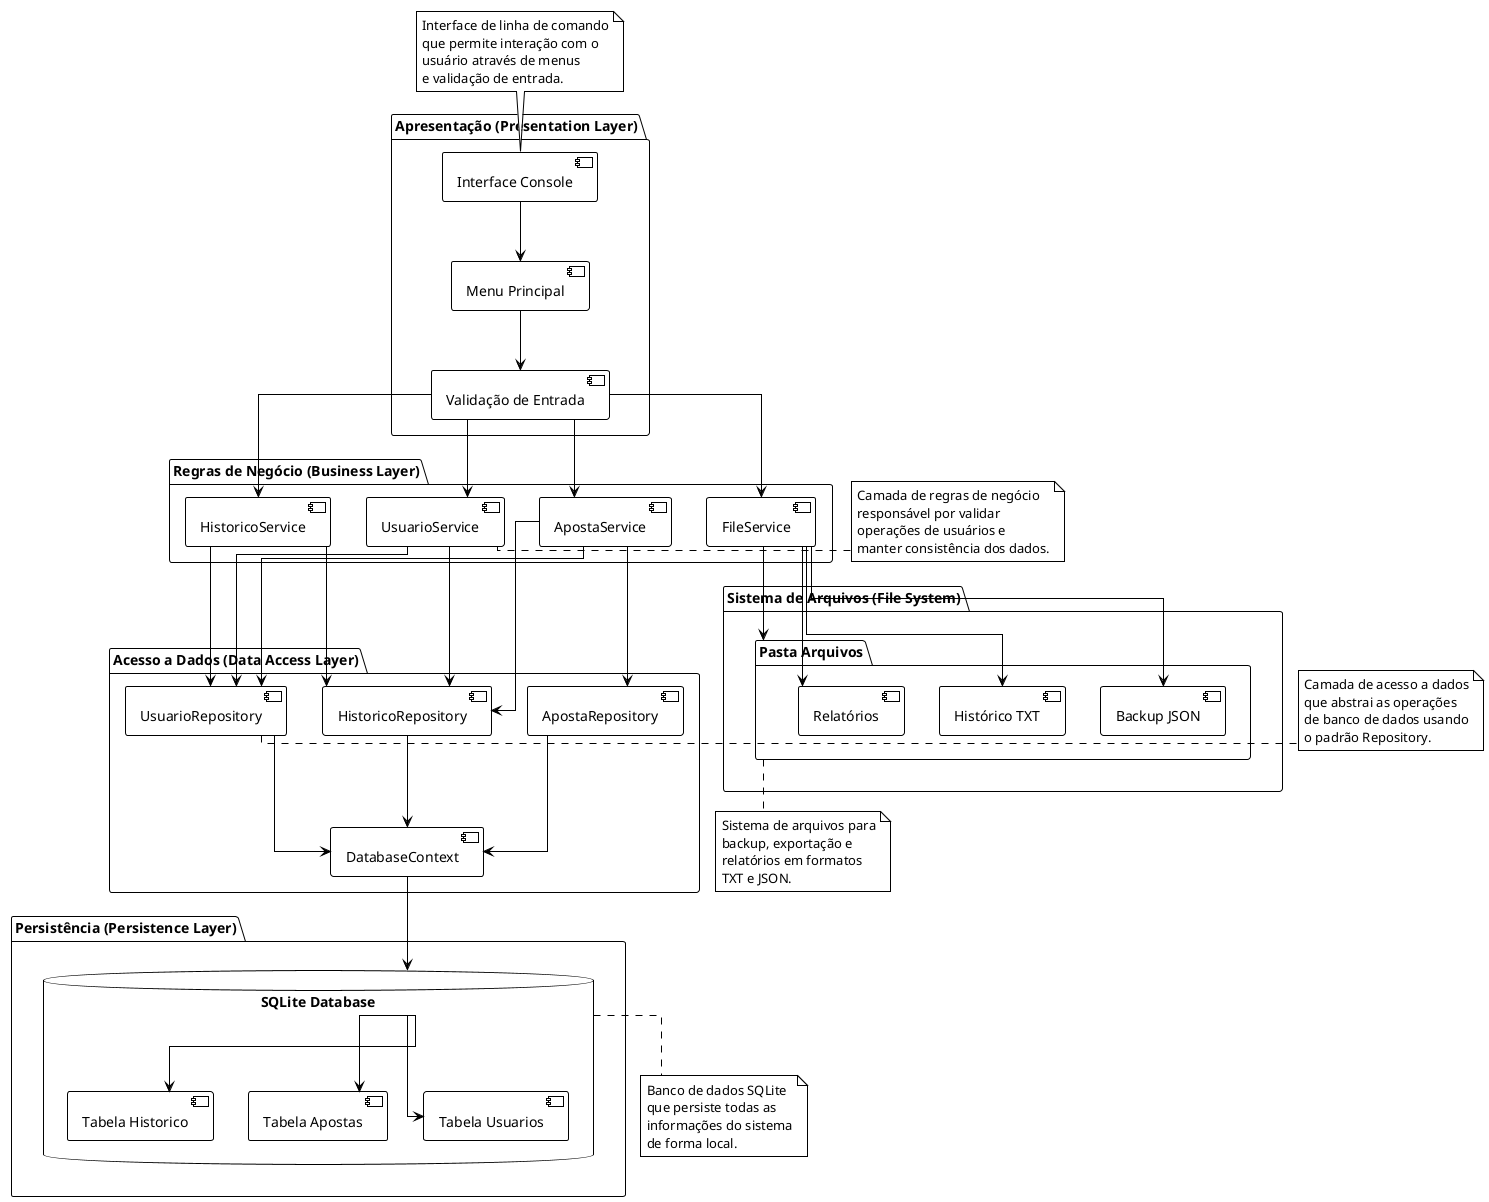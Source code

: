 @startuml Diagrama de Arquitetura - Sistema de Apostas Compulsivas

!theme plain
skinparam linetype ortho
skinparam rectangle {
    BackgroundColor LightBlue
    BorderColor DarkBlue
}

package "Apresentação (Presentation Layer)" {
    [Interface Console] as console
    [Menu Principal] as menu
    [Validação de Entrada] as validacao
}

package "Regras de Negócio (Business Layer)" {
    [UsuarioService] as usuarioService
    [ApostaService] as apostaService
    [HistoricoService] as historicoService
    [FileService] as fileService
}

package "Acesso a Dados (Data Access Layer)" {
    [UsuarioRepository] as usuarioRepo
    [ApostaRepository] as apostaRepo
    [HistoricoRepository] as historicoRepo
    [DatabaseContext] as dbContext
}

package "Persistência (Persistence Layer)" {
    database "SQLite Database" as sqlite {
        [Tabela Usuarios] as usuarios
        [Tabela Apostas] as apostas
        [Tabela Historico] as historico
    }
}

package "Sistema de Arquivos (File System)" {
    folder "Pasta Arquivos" as arquivos {
        [Backup JSON] as backupJson
        [Histórico TXT] as historicoTxt
        [Relatórios] as relatorios
    }
}

' Relacionamentos da camada de apresentação
console --> menu
menu --> validacao
validacao --> usuarioService
validacao --> apostaService
validacao --> historicoService
validacao --> fileService

' Relacionamentos da camada de negócio
usuarioService --> usuarioRepo
usuarioService --> historicoRepo
apostaService --> apostaRepo
apostaService --> usuarioRepo
apostaService --> historicoRepo
historicoService --> historicoRepo
historicoService --> usuarioRepo
fileService --> arquivos

' Relacionamentos da camada de acesso a dados
usuarioRepo --> dbContext
apostaRepo --> dbContext
historicoRepo --> dbContext
dbContext --> sqlite

' Relacionamentos da persistência
sqlite --> usuarios
sqlite --> apostas
sqlite --> historico

' Relacionamentos do sistema de arquivos
fileService --> backupJson
fileService --> historicoTxt
fileService --> relatorios

' Notas explicativas
note top of console
  Interface de linha de comando
  que permite interação com o
  usuário através de menus
  e validação de entrada.
end note

note right of usuarioService
  Camada de regras de negócio
  responsável por validar
  operações de usuários e
  manter consistência dos dados.
end note

note right of usuarioRepo
  Camada de acesso a dados
  que abstrai as operações
  de banco de dados usando
  o padrão Repository.
end note

note bottom of sqlite
  Banco de dados SQLite
  que persiste todas as
  informações do sistema
  de forma local.
end note

note bottom of arquivos
  Sistema de arquivos para
  backup, exportação e
  relatórios em formatos
  TXT e JSON.
end note

@enduml
